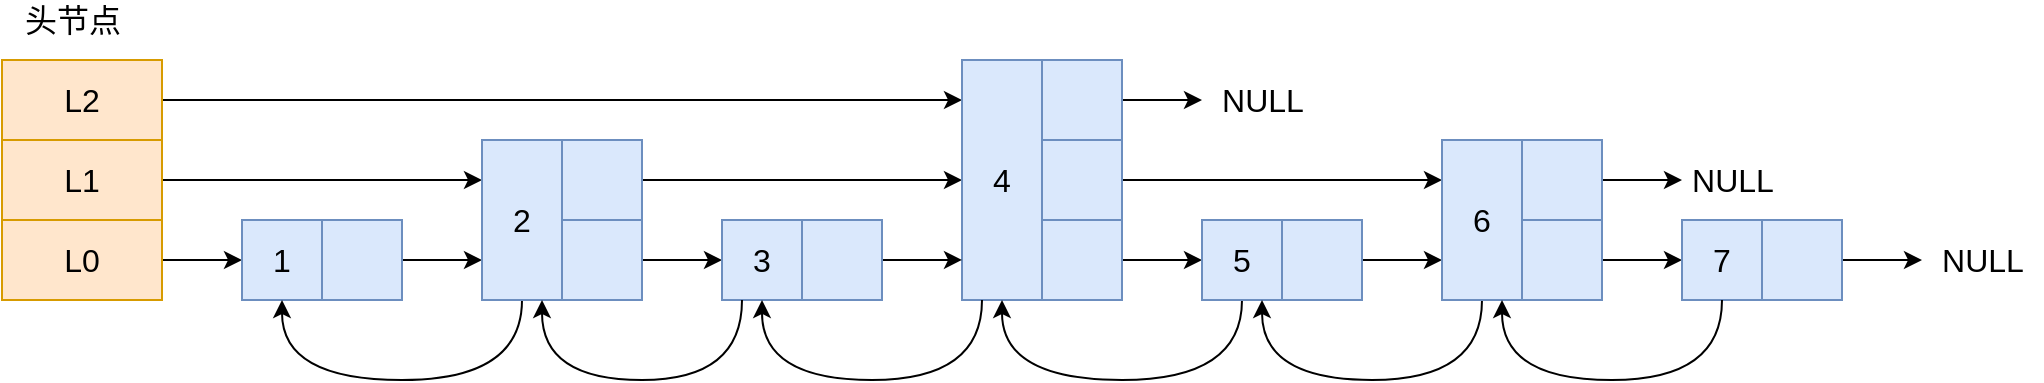 <mxfile version="13.9.9" type="device"><diagram id="cEQHky_t0m3uxXONrsjO" name="第 1 页"><mxGraphModel dx="946" dy="610" grid="1" gridSize="10" guides="1" tooltips="1" connect="1" arrows="1" fold="1" page="1" pageScale="1" pageWidth="827" pageHeight="1169" math="0" shadow="0"><root><mxCell id="0"/><mxCell id="1" parent="0"/><mxCell id="QH0eSnDywPF7PrgzvnSN-1" style="edgeStyle=orthogonalEdgeStyle;rounded=0;orthogonalLoop=1;jettySize=auto;html=1;entryX=0;entryY=0.167;entryDx=0;entryDy=0;entryPerimeter=0;fontSize=16;" edge="1" parent="1" source="QH0eSnDywPF7PrgzvnSN-2" target="QH0eSnDywPF7PrgzvnSN-17"><mxGeometry relative="1" as="geometry"/></mxCell><mxCell id="QH0eSnDywPF7PrgzvnSN-2" value="L2" style="rounded=0;whiteSpace=wrap;html=1;fillColor=#ffe6cc;strokeColor=#d79b00;fontSize=16;" vertex="1" parent="1"><mxGeometry x="120" y="200" width="80" height="40" as="geometry"/></mxCell><mxCell id="QH0eSnDywPF7PrgzvnSN-3" style="edgeStyle=orthogonalEdgeStyle;rounded=0;orthogonalLoop=1;jettySize=auto;html=1;entryX=0;entryY=0.25;entryDx=0;entryDy=0;fontSize=16;" edge="1" parent="1" source="QH0eSnDywPF7PrgzvnSN-4" target="QH0eSnDywPF7PrgzvnSN-11"><mxGeometry relative="1" as="geometry"/></mxCell><mxCell id="QH0eSnDywPF7PrgzvnSN-4" value="L1" style="rounded=0;whiteSpace=wrap;html=1;fillColor=#ffe6cc;strokeColor=#d79b00;fontSize=16;" vertex="1" parent="1"><mxGeometry x="120" y="240" width="80" height="40" as="geometry"/></mxCell><mxCell id="QH0eSnDywPF7PrgzvnSN-5" style="edgeStyle=orthogonalEdgeStyle;rounded=0;orthogonalLoop=1;jettySize=auto;html=1;entryX=0;entryY=0.5;entryDx=0;entryDy=0;fontSize=16;" edge="1" parent="1" source="QH0eSnDywPF7PrgzvnSN-6" target="QH0eSnDywPF7PrgzvnSN-7"><mxGeometry relative="1" as="geometry"/></mxCell><mxCell id="QH0eSnDywPF7PrgzvnSN-6" value="L0" style="rounded=0;whiteSpace=wrap;html=1;fillColor=#ffe6cc;strokeColor=#d79b00;fontSize=16;" vertex="1" parent="1"><mxGeometry x="120" y="280" width="80" height="40" as="geometry"/></mxCell><mxCell id="QH0eSnDywPF7PrgzvnSN-7" value="1" style="rounded=0;whiteSpace=wrap;html=1;fillColor=#dae8fc;strokeColor=#6c8ebf;fontSize=16;" vertex="1" parent="1"><mxGeometry x="240" y="280" width="40" height="40" as="geometry"/></mxCell><mxCell id="QH0eSnDywPF7PrgzvnSN-8" style="edgeStyle=orthogonalEdgeStyle;rounded=0;orthogonalLoop=1;jettySize=auto;html=1;entryX=0;entryY=0.75;entryDx=0;entryDy=0;fontSize=16;" edge="1" parent="1" source="QH0eSnDywPF7PrgzvnSN-9" target="QH0eSnDywPF7PrgzvnSN-11"><mxGeometry relative="1" as="geometry"/></mxCell><mxCell id="QH0eSnDywPF7PrgzvnSN-9" value="" style="rounded=0;whiteSpace=wrap;html=1;fillColor=#dae8fc;strokeColor=#6c8ebf;fontSize=16;" vertex="1" parent="1"><mxGeometry x="280" y="280" width="40" height="40" as="geometry"/></mxCell><mxCell id="QH0eSnDywPF7PrgzvnSN-10" style="edgeStyle=orthogonalEdgeStyle;curved=1;rounded=0;orthogonalLoop=1;jettySize=auto;html=1;entryX=0.5;entryY=1;entryDx=0;entryDy=0;fontSize=16;" edge="1" parent="1" source="QH0eSnDywPF7PrgzvnSN-11" target="QH0eSnDywPF7PrgzvnSN-7"><mxGeometry relative="1" as="geometry"><Array as="points"><mxPoint x="380" y="360"/><mxPoint x="260" y="360"/></Array></mxGeometry></mxCell><mxCell id="QH0eSnDywPF7PrgzvnSN-11" value="2" style="rounded=0;whiteSpace=wrap;html=1;fillColor=#dae8fc;strokeColor=#6c8ebf;fontSize=16;" vertex="1" parent="1"><mxGeometry x="360" y="240" width="40" height="80" as="geometry"/></mxCell><mxCell id="QH0eSnDywPF7PrgzvnSN-42" style="edgeStyle=orthogonalEdgeStyle;rounded=0;orthogonalLoop=1;jettySize=auto;html=1;entryX=0;entryY=0.5;entryDx=0;entryDy=0;" edge="1" parent="1" source="QH0eSnDywPF7PrgzvnSN-13" target="QH0eSnDywPF7PrgzvnSN-40"><mxGeometry relative="1" as="geometry"/></mxCell><mxCell id="QH0eSnDywPF7PrgzvnSN-13" value="" style="rounded=0;whiteSpace=wrap;html=1;fillColor=#dae8fc;strokeColor=#6c8ebf;fontSize=16;" vertex="1" parent="1"><mxGeometry x="400" y="280" width="40" height="40" as="geometry"/></mxCell><mxCell id="QH0eSnDywPF7PrgzvnSN-51" style="edgeStyle=orthogonalEdgeStyle;rounded=0;orthogonalLoop=1;jettySize=auto;html=1;entryX=0;entryY=0.5;entryDx=0;entryDy=0;" edge="1" parent="1" source="QH0eSnDywPF7PrgzvnSN-15" target="QH0eSnDywPF7PrgzvnSN-17"><mxGeometry relative="1" as="geometry"/></mxCell><mxCell id="QH0eSnDywPF7PrgzvnSN-15" value="" style="rounded=0;whiteSpace=wrap;html=1;fillColor=#dae8fc;strokeColor=#6c8ebf;fontSize=16;" vertex="1" parent="1"><mxGeometry x="400" y="240" width="40" height="40" as="geometry"/></mxCell><mxCell id="QH0eSnDywPF7PrgzvnSN-17" value="4" style="rounded=0;whiteSpace=wrap;html=1;fillColor=#dae8fc;strokeColor=#6c8ebf;fontSize=16;" vertex="1" parent="1"><mxGeometry x="600" y="200" width="40" height="120" as="geometry"/></mxCell><mxCell id="QH0eSnDywPF7PrgzvnSN-18" style="edgeStyle=orthogonalEdgeStyle;rounded=0;orthogonalLoop=1;jettySize=auto;html=1;entryX=0;entryY=0.5;entryDx=0;entryDy=0;fontSize=16;" edge="1" parent="1" source="QH0eSnDywPF7PrgzvnSN-19" target="QH0eSnDywPF7PrgzvnSN-25"><mxGeometry relative="1" as="geometry"/></mxCell><mxCell id="QH0eSnDywPF7PrgzvnSN-19" value="" style="rounded=0;whiteSpace=wrap;html=1;fillColor=#dae8fc;strokeColor=#6c8ebf;fontSize=16;" vertex="1" parent="1"><mxGeometry x="640" y="280" width="40" height="40" as="geometry"/></mxCell><mxCell id="QH0eSnDywPF7PrgzvnSN-20" style="edgeStyle=orthogonalEdgeStyle;rounded=0;orthogonalLoop=1;jettySize=auto;html=1;entryX=0;entryY=0.25;entryDx=0;entryDy=0;fontSize=16;" edge="1" parent="1" source="QH0eSnDywPF7PrgzvnSN-21" target="QH0eSnDywPF7PrgzvnSN-29"><mxGeometry relative="1" as="geometry"/></mxCell><mxCell id="QH0eSnDywPF7PrgzvnSN-21" value="" style="rounded=0;whiteSpace=wrap;html=1;fillColor=#dae8fc;strokeColor=#6c8ebf;fontSize=16;" vertex="1" parent="1"><mxGeometry x="640" y="240" width="40" height="40" as="geometry"/></mxCell><mxCell id="QH0eSnDywPF7PrgzvnSN-22" style="edgeStyle=orthogonalEdgeStyle;rounded=0;orthogonalLoop=1;jettySize=auto;html=1;fontSize=16;" edge="1" parent="1" source="QH0eSnDywPF7PrgzvnSN-23"><mxGeometry relative="1" as="geometry"><mxPoint x="720" y="220" as="targetPoint"/></mxGeometry></mxCell><mxCell id="QH0eSnDywPF7PrgzvnSN-23" value="" style="rounded=0;whiteSpace=wrap;html=1;fillColor=#dae8fc;strokeColor=#6c8ebf;fontSize=16;" vertex="1" parent="1"><mxGeometry x="640" y="200" width="40" height="40" as="geometry"/></mxCell><mxCell id="QH0eSnDywPF7PrgzvnSN-24" style="edgeStyle=orthogonalEdgeStyle;curved=1;rounded=0;orthogonalLoop=1;jettySize=auto;html=1;entryX=0.5;entryY=1;entryDx=0;entryDy=0;fontSize=16;" edge="1" parent="1" source="QH0eSnDywPF7PrgzvnSN-25" target="QH0eSnDywPF7PrgzvnSN-17"><mxGeometry relative="1" as="geometry"><Array as="points"><mxPoint x="740" y="360"/><mxPoint x="620" y="360"/></Array></mxGeometry></mxCell><mxCell id="QH0eSnDywPF7PrgzvnSN-25" value="5" style="rounded=0;whiteSpace=wrap;html=1;fillColor=#dae8fc;strokeColor=#6c8ebf;fontSize=16;" vertex="1" parent="1"><mxGeometry x="720" y="280" width="40" height="40" as="geometry"/></mxCell><mxCell id="QH0eSnDywPF7PrgzvnSN-26" style="edgeStyle=orthogonalEdgeStyle;rounded=0;orthogonalLoop=1;jettySize=auto;html=1;entryX=0;entryY=0.75;entryDx=0;entryDy=0;fontSize=16;" edge="1" parent="1" source="QH0eSnDywPF7PrgzvnSN-27" target="QH0eSnDywPF7PrgzvnSN-29"><mxGeometry relative="1" as="geometry"/></mxCell><mxCell id="QH0eSnDywPF7PrgzvnSN-27" value="" style="rounded=0;whiteSpace=wrap;html=1;fillColor=#dae8fc;strokeColor=#6c8ebf;fontSize=16;" vertex="1" parent="1"><mxGeometry x="760" y="280" width="40" height="40" as="geometry"/></mxCell><mxCell id="QH0eSnDywPF7PrgzvnSN-28" style="edgeStyle=orthogonalEdgeStyle;curved=1;rounded=0;orthogonalLoop=1;jettySize=auto;html=1;entryX=0.75;entryY=1;entryDx=0;entryDy=0;fontSize=16;" edge="1" parent="1" source="QH0eSnDywPF7PrgzvnSN-29" target="QH0eSnDywPF7PrgzvnSN-25"><mxGeometry relative="1" as="geometry"><Array as="points"><mxPoint x="860" y="360"/><mxPoint x="750" y="360"/></Array></mxGeometry></mxCell><mxCell id="QH0eSnDywPF7PrgzvnSN-29" value="6" style="rounded=0;whiteSpace=wrap;html=1;fillColor=#dae8fc;strokeColor=#6c8ebf;fontSize=16;" vertex="1" parent="1"><mxGeometry x="840" y="240" width="40" height="80" as="geometry"/></mxCell><mxCell id="QH0eSnDywPF7PrgzvnSN-30" style="edgeStyle=orthogonalEdgeStyle;rounded=0;orthogonalLoop=1;jettySize=auto;html=1;entryX=0;entryY=0.5;entryDx=0;entryDy=0;fontSize=16;" edge="1" parent="1" source="QH0eSnDywPF7PrgzvnSN-31"><mxGeometry relative="1" as="geometry"><mxPoint x="960" y="300" as="targetPoint"/></mxGeometry></mxCell><mxCell id="QH0eSnDywPF7PrgzvnSN-31" value="" style="rounded=0;whiteSpace=wrap;html=1;fillColor=#dae8fc;strokeColor=#6c8ebf;fontSize=16;" vertex="1" parent="1"><mxGeometry x="880" y="280" width="40" height="40" as="geometry"/></mxCell><mxCell id="QH0eSnDywPF7PrgzvnSN-32" style="edgeStyle=orthogonalEdgeStyle;rounded=0;orthogonalLoop=1;jettySize=auto;html=1;fontSize=16;" edge="1" parent="1" source="QH0eSnDywPF7PrgzvnSN-33"><mxGeometry relative="1" as="geometry"><mxPoint x="960" y="260" as="targetPoint"/></mxGeometry></mxCell><mxCell id="QH0eSnDywPF7PrgzvnSN-33" value="" style="rounded=0;whiteSpace=wrap;html=1;fillColor=#dae8fc;strokeColor=#6c8ebf;fontSize=16;" vertex="1" parent="1"><mxGeometry x="880" y="240" width="40" height="40" as="geometry"/></mxCell><mxCell id="QH0eSnDywPF7PrgzvnSN-34" value="头节点" style="text;html=1;align=center;verticalAlign=middle;resizable=0;points=[];autosize=1;fontSize=16;" vertex="1" parent="1"><mxGeometry x="125" y="170" width="60" height="20" as="geometry"/></mxCell><mxCell id="QH0eSnDywPF7PrgzvnSN-35" value="NULL" style="text;html=1;align=center;verticalAlign=middle;resizable=0;points=[];autosize=1;fontSize=16;" vertex="1" parent="1"><mxGeometry x="955" y="250" width="60" height="20" as="geometry"/></mxCell><mxCell id="QH0eSnDywPF7PrgzvnSN-37" value="NULL" style="text;html=1;align=center;verticalAlign=middle;resizable=0;points=[];autosize=1;fontSize=16;" vertex="1" parent="1"><mxGeometry x="720" y="210" width="60" height="20" as="geometry"/></mxCell><mxCell id="QH0eSnDywPF7PrgzvnSN-38" value="7" style="rounded=0;whiteSpace=wrap;html=1;fillColor=#dae8fc;strokeColor=#6c8ebf;fontSize=16;" vertex="1" parent="1"><mxGeometry x="960" y="280" width="40" height="40" as="geometry"/></mxCell><mxCell id="QH0eSnDywPF7PrgzvnSN-49" style="edgeStyle=orthogonalEdgeStyle;rounded=0;orthogonalLoop=1;jettySize=auto;html=1;" edge="1" parent="1" source="QH0eSnDywPF7PrgzvnSN-39"><mxGeometry relative="1" as="geometry"><mxPoint x="1080" y="300" as="targetPoint"/></mxGeometry></mxCell><mxCell id="QH0eSnDywPF7PrgzvnSN-39" value="" style="rounded=0;whiteSpace=wrap;html=1;fillColor=#dae8fc;strokeColor=#6c8ebf;fontSize=16;" vertex="1" parent="1"><mxGeometry x="1000" y="280" width="40" height="40" as="geometry"/></mxCell><mxCell id="QH0eSnDywPF7PrgzvnSN-40" value="3" style="rounded=0;whiteSpace=wrap;html=1;fillColor=#dae8fc;strokeColor=#6c8ebf;fontSize=16;" vertex="1" parent="1"><mxGeometry x="480" y="280" width="40" height="40" as="geometry"/></mxCell><mxCell id="QH0eSnDywPF7PrgzvnSN-44" style="edgeStyle=orthogonalEdgeStyle;rounded=0;orthogonalLoop=1;jettySize=auto;html=1;entryX=0;entryY=0.833;entryDx=0;entryDy=0;entryPerimeter=0;" edge="1" parent="1" source="QH0eSnDywPF7PrgzvnSN-41" target="QH0eSnDywPF7PrgzvnSN-17"><mxGeometry relative="1" as="geometry"/></mxCell><mxCell id="QH0eSnDywPF7PrgzvnSN-41" value="" style="rounded=0;whiteSpace=wrap;html=1;fillColor=#dae8fc;strokeColor=#6c8ebf;fontSize=16;" vertex="1" parent="1"><mxGeometry x="520" y="280" width="40" height="40" as="geometry"/></mxCell><mxCell id="QH0eSnDywPF7PrgzvnSN-45" style="edgeStyle=orthogonalEdgeStyle;curved=1;rounded=0;orthogonalLoop=1;jettySize=auto;html=1;entryX=0.5;entryY=1;entryDx=0;entryDy=0;fontSize=16;exitX=0.25;exitY=1;exitDx=0;exitDy=0;" edge="1" parent="1" source="QH0eSnDywPF7PrgzvnSN-40"><mxGeometry relative="1" as="geometry"><Array as="points"><mxPoint x="490" y="360"/><mxPoint x="390" y="360"/></Array><mxPoint x="510" y="320" as="sourcePoint"/><mxPoint x="390" y="320" as="targetPoint"/></mxGeometry></mxCell><mxCell id="QH0eSnDywPF7PrgzvnSN-47" style="edgeStyle=orthogonalEdgeStyle;curved=1;rounded=0;orthogonalLoop=1;jettySize=auto;html=1;entryX=0.5;entryY=1;entryDx=0;entryDy=0;fontSize=16;exitX=0.25;exitY=1;exitDx=0;exitDy=0;" edge="1" parent="1" source="QH0eSnDywPF7PrgzvnSN-17"><mxGeometry relative="1" as="geometry"><Array as="points"><mxPoint x="610" y="360"/><mxPoint x="500" y="360"/></Array><mxPoint x="620" y="320" as="sourcePoint"/><mxPoint x="500" y="320" as="targetPoint"/></mxGeometry></mxCell><mxCell id="QH0eSnDywPF7PrgzvnSN-48" style="edgeStyle=orthogonalEdgeStyle;curved=1;rounded=0;orthogonalLoop=1;jettySize=auto;html=1;entryX=0.75;entryY=1;entryDx=0;entryDy=0;fontSize=16;" edge="1" parent="1"><mxGeometry relative="1" as="geometry"><Array as="points"><mxPoint x="980" y="360"/><mxPoint x="870" y="360"/></Array><mxPoint x="980" y="320" as="sourcePoint"/><mxPoint x="870" y="320" as="targetPoint"/></mxGeometry></mxCell><mxCell id="QH0eSnDywPF7PrgzvnSN-50" value="NULL" style="text;html=1;align=center;verticalAlign=middle;resizable=0;points=[];autosize=1;fontSize=16;" vertex="1" parent="1"><mxGeometry x="1080" y="290" width="60" height="20" as="geometry"/></mxCell></root></mxGraphModel></diagram></mxfile>